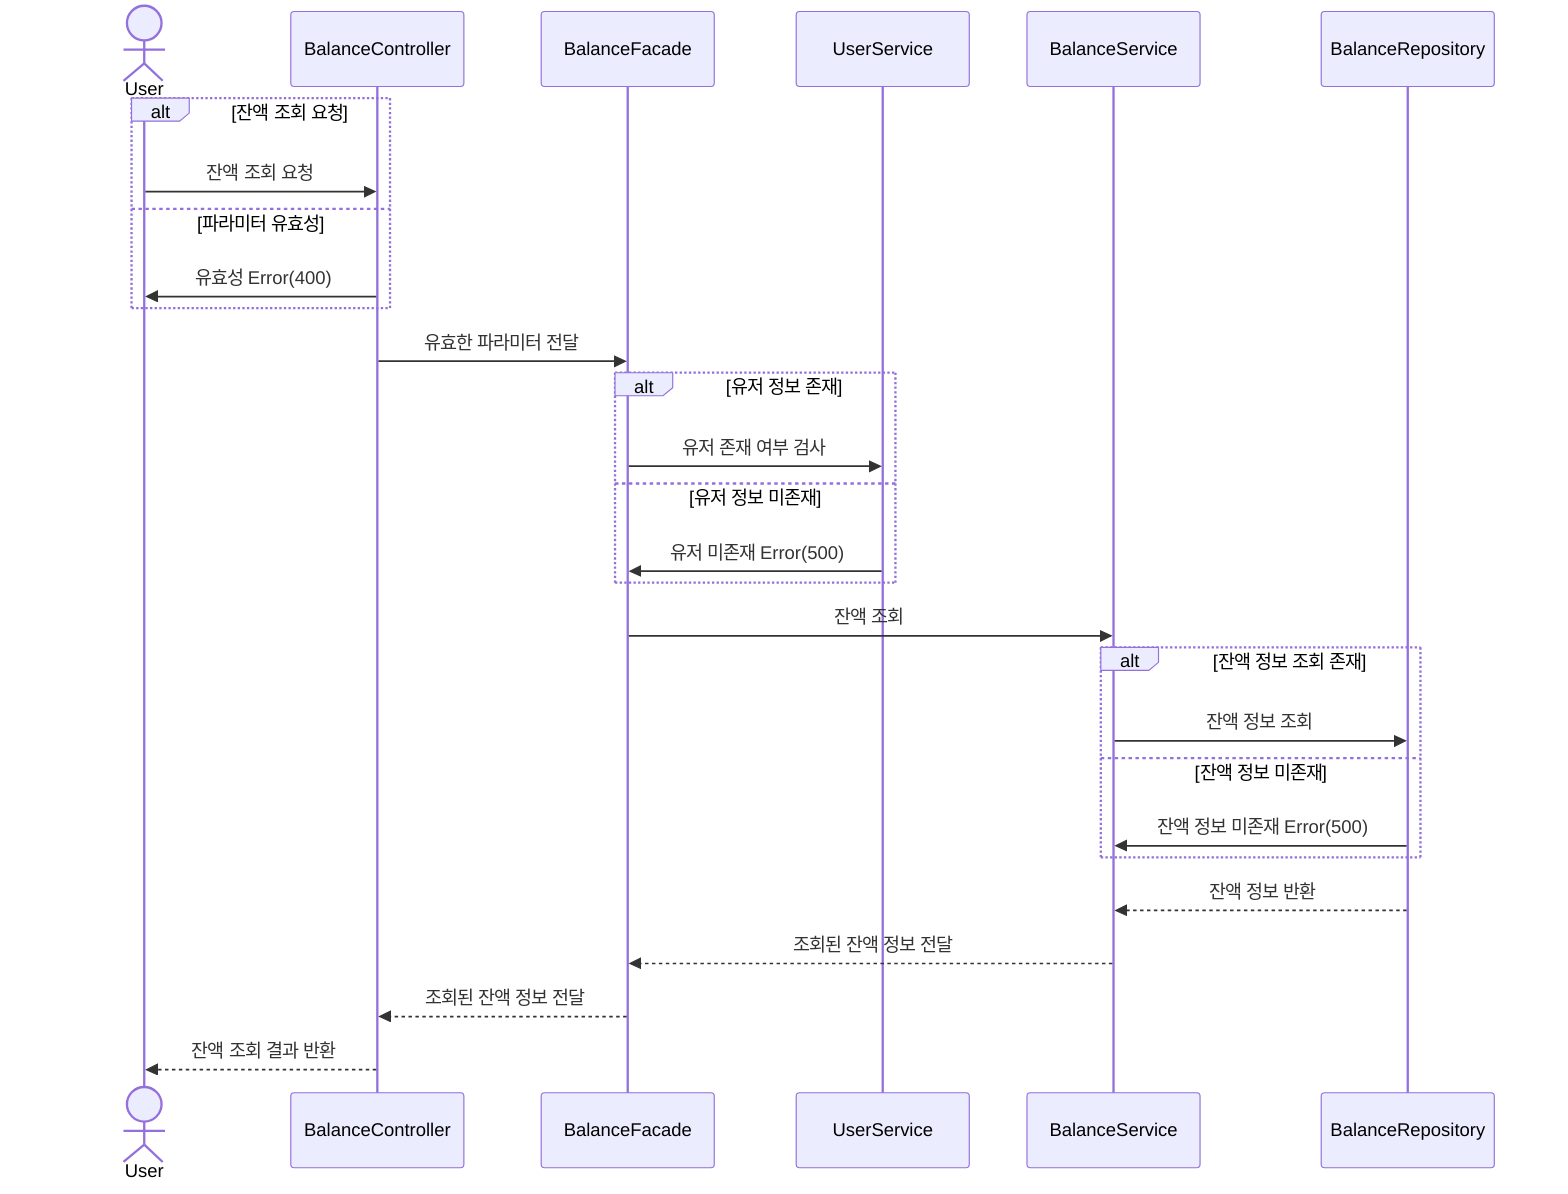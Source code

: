 sequenceDiagram
    actor User
    participant BalanceController
    participant BalanceFacade
    participant UserService
    participant BalanceService
    participant BalanceRepository

    alt 잔액 조회 요청
        User->>BalanceController: 잔액 조회 요청
    else 파라미터 유효성
        BalanceController->>User: 유효성 Error(400)
    end
    BalanceController->>BalanceFacade: 유효한 파라미터 전달
    alt 유저 정보 존재
        BalanceFacade->>UserService: 유저 존재 여부 검사
    else 유저 정보 미존재
        UserService->>BalanceFacade: 유저 미존재 Error(500)
    end
    BalanceFacade->>BalanceService: 잔액 조회
    alt 잔액 정보 조회 존재
        BalanceService->>BalanceRepository: 잔액 정보 조회
    else 잔액 정보 미존재
        BalanceRepository->>BalanceService: 잔액 정보 미존재 Error(500)
    end
    BalanceRepository-->>BalanceService: 잔액 정보 반환
    BalanceService-->>BalanceFacade: 조회된 잔액 정보 전달
    BalanceFacade-->>BalanceController: 조회된 잔액 정보 전달
    BalanceController-->>User: 잔액 조회 결과 반환